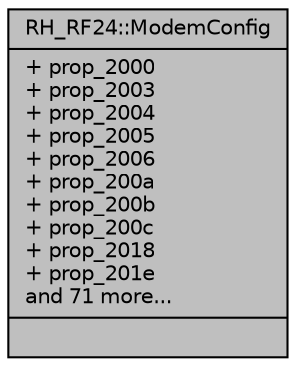 digraph "RH_RF24::ModemConfig"
{
 // LATEX_PDF_SIZE
  edge [fontname="Helvetica",fontsize="10",labelfontname="Helvetica",labelfontsize="10"];
  node [fontname="Helvetica",fontsize="10",shape=record];
  Node1 [label="{RH_RF24::ModemConfig\n|+ prop_2000\l+ prop_2003\l+ prop_2004\l+ prop_2005\l+ prop_2006\l+ prop_200a\l+ prop_200b\l+ prop_200c\l+ prop_2018\l+ prop_201e\land 71 more...\l|}",height=0.2,width=0.4,color="black", fillcolor="grey75", style="filled", fontcolor="black",tooltip="Defines property values for a set of modem configuration registers."];
}
